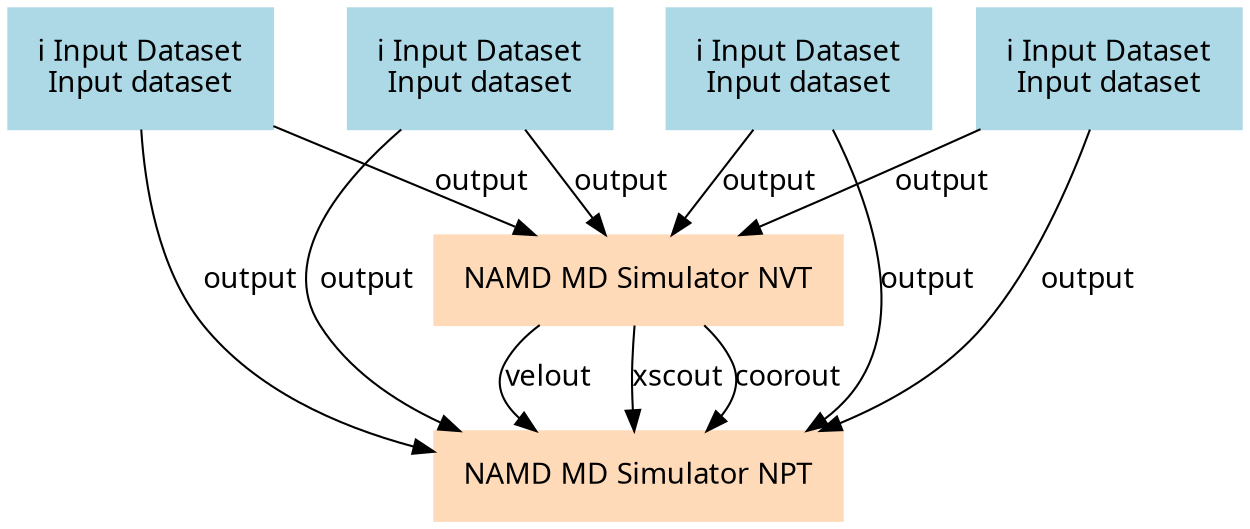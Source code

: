 digraph main {
  node [fontname="Atkinson Hyperlegible", shape=box, color=white,style=filled,color=peachpuff,margin="0.2,0.2"];
  edge [fontname="Atkinson Hyperlegible"];
  0[color=lightblue,label="ℹ️ Input Dataset\nInput dataset"]
  1[color=lightblue,label="ℹ️ Input Dataset\nInput dataset"]
  2[color=lightblue,label="ℹ️ Input Dataset\nInput dataset"]
  3[color=lightblue,label="ℹ️ Input Dataset\nInput dataset"]
  4[label="NAMD MD Simulator NVT"]
  0 -> 4 [label="output"]
  2 -> 4 [label="output"]
  1 -> 4 [label="output"]
  3 -> 4 [label="output"]
  5[label="NAMD MD Simulator NPT"]
  0 -> 5 [label="output"]
  2 -> 5 [label="output"]
  1 -> 5 [label="output"]
  4 -> 5 [label="coorout"]
  4 -> 5 [label="velout"]
  4 -> 5 [label="xscout"]
  3 -> 5 [label="output"]
}
